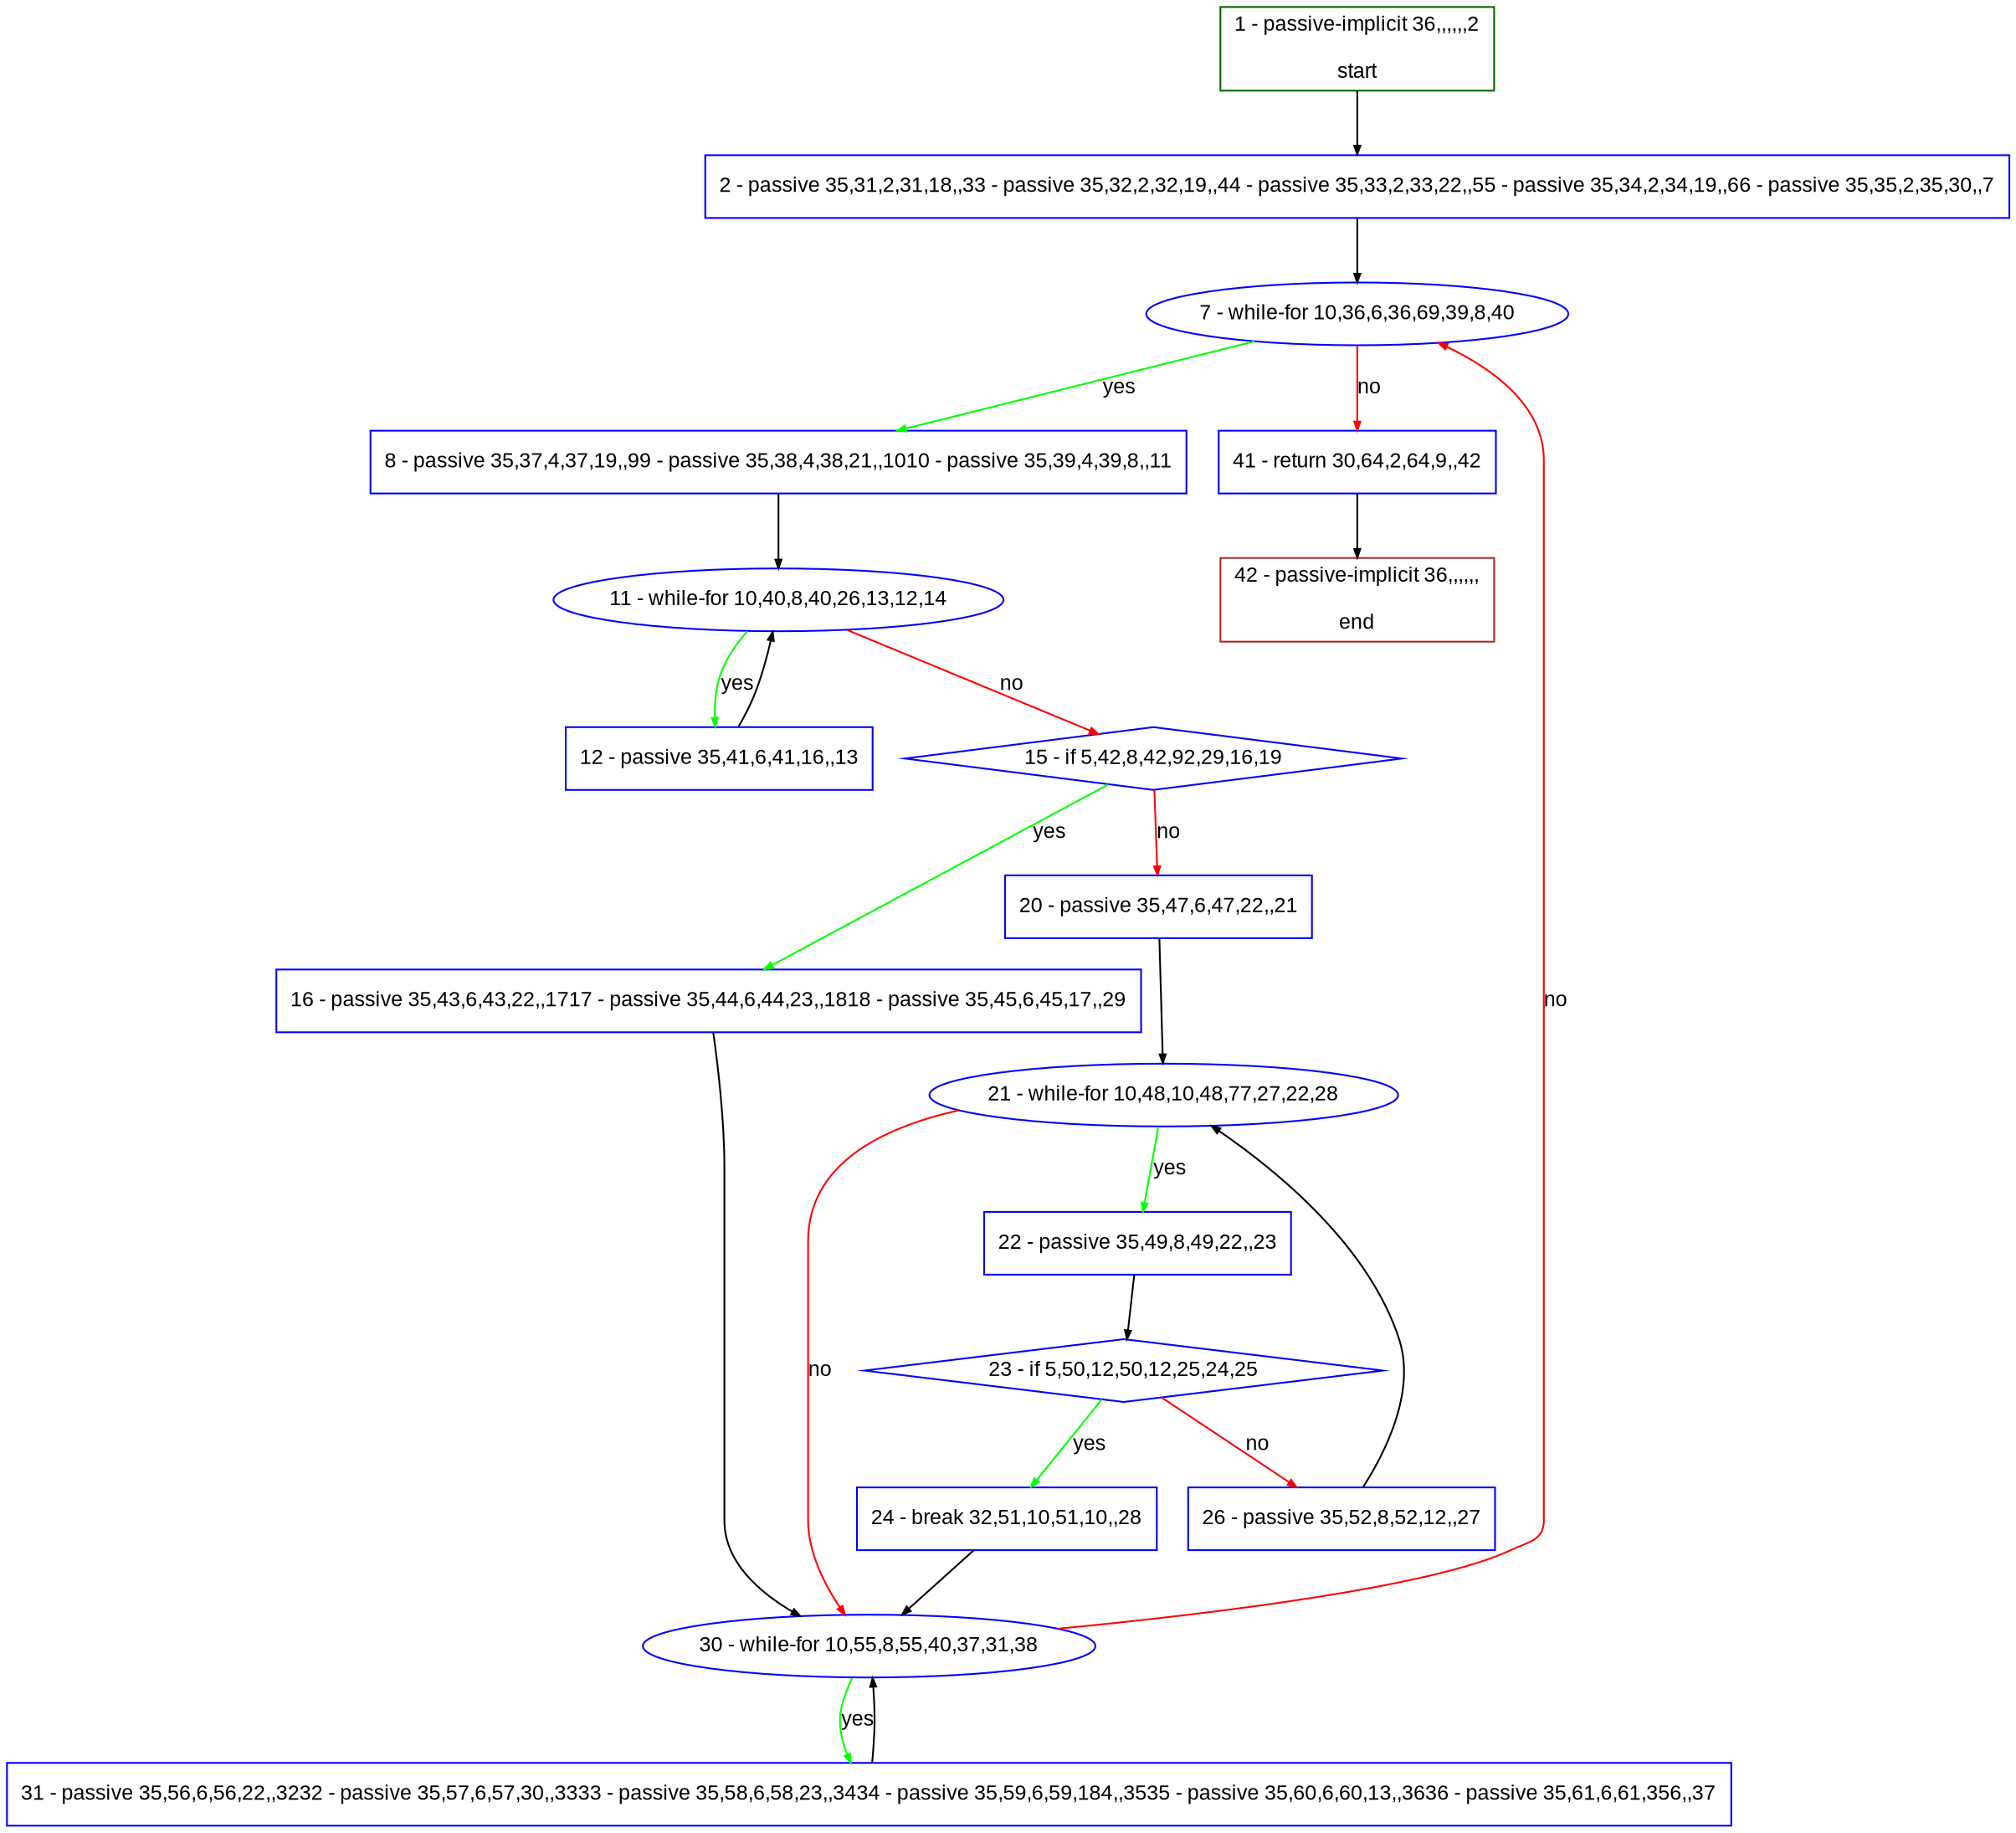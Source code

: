 digraph "" {
  graph [pack="true", label="", fontsize="12", packmode="clust", fontname="Arial", fillcolor="#FFFFCC", bgcolor="white", style="rounded,filled", compound="true"];
  node [node_initialized="no", label="", color="grey", fontsize="12", fillcolor="white", fontname="Arial", style="filled", shape="rectangle", compound="true", fixedsize="false"];
  edge [fontcolor="black", arrowhead="normal", arrowtail="none", arrowsize="0.5", ltail="", label="", color="black", fontsize="12", lhead="", fontname="Arial", dir="forward", compound="true"];
  __N1 [label="2 - passive 35,31,2,31,18,,33 - passive 35,32,2,32,19,,44 - passive 35,33,2,33,22,,55 - passive 35,34,2,34,19,,66 - passive 35,35,2,35,30,,7", color="#0000ff", fillcolor="#ffffff", style="filled", shape="box"];
  __N2 [label="1 - passive-implicit 36,,,,,,2\n\nstart", color="#006400", fillcolor="#ffffff", style="filled", shape="box"];
  __N3 [label="7 - while-for 10,36,6,36,69,39,8,40", color="#0000ff", fillcolor="#ffffff", style="filled", shape="oval"];
  __N4 [label="8 - passive 35,37,4,37,19,,99 - passive 35,38,4,38,21,,1010 - passive 35,39,4,39,8,,11", color="#0000ff", fillcolor="#ffffff", style="filled", shape="box"];
  __N5 [label="41 - return 30,64,2,64,9,,42", color="#0000ff", fillcolor="#ffffff", style="filled", shape="box"];
  __N6 [label="11 - while-for 10,40,8,40,26,13,12,14", color="#0000ff", fillcolor="#ffffff", style="filled", shape="oval"];
  __N7 [label="12 - passive 35,41,6,41,16,,13", color="#0000ff", fillcolor="#ffffff", style="filled", shape="box"];
  __N8 [label="15 - if 5,42,8,42,92,29,16,19", color="#0000ff", fillcolor="#ffffff", style="filled", shape="diamond"];
  __N9 [label="16 - passive 35,43,6,43,22,,1717 - passive 35,44,6,44,23,,1818 - passive 35,45,6,45,17,,29", color="#0000ff", fillcolor="#ffffff", style="filled", shape="box"];
  __N10 [label="20 - passive 35,47,6,47,22,,21", color="#0000ff", fillcolor="#ffffff", style="filled", shape="box"];
  __N11 [label="30 - while-for 10,55,8,55,40,37,31,38", color="#0000ff", fillcolor="#ffffff", style="filled", shape="oval"];
  __N12 [label="21 - while-for 10,48,10,48,77,27,22,28", color="#0000ff", fillcolor="#ffffff", style="filled", shape="oval"];
  __N13 [label="22 - passive 35,49,8,49,22,,23", color="#0000ff", fillcolor="#ffffff", style="filled", shape="box"];
  __N14 [label="23 - if 5,50,12,50,12,25,24,25", color="#0000ff", fillcolor="#ffffff", style="filled", shape="diamond"];
  __N15 [label="24 - break 32,51,10,51,10,,28", color="#0000ff", fillcolor="#ffffff", style="filled", shape="box"];
  __N16 [label="26 - passive 35,52,8,52,12,,27", color="#0000ff", fillcolor="#ffffff", style="filled", shape="box"];
  __N17 [label="31 - passive 35,56,6,56,22,,3232 - passive 35,57,6,57,30,,3333 - passive 35,58,6,58,23,,3434 - passive 35,59,6,59,184,,3535 - passive 35,60,6,60,13,,3636 - passive 35,61,6,61,356,,37", color="#0000ff", fillcolor="#ffffff", style="filled", shape="box"];
  __N18 [label="42 - passive-implicit 36,,,,,,\n\nend", color="#a52a2a", fillcolor="#ffffff", style="filled", shape="box"];
  __N2 -> __N1 [arrowhead="normal", arrowtail="none", color="#000000", label="", dir="forward"];
  __N1 -> __N3 [arrowhead="normal", arrowtail="none", color="#000000", label="", dir="forward"];
  __N3 -> __N4 [arrowhead="normal", arrowtail="none", color="#00ff00", label="yes", dir="forward"];
  __N3 -> __N5 [arrowhead="normal", arrowtail="none", color="#ff0000", label="no", dir="forward"];
  __N4 -> __N6 [arrowhead="normal", arrowtail="none", color="#000000", label="", dir="forward"];
  __N6 -> __N7 [arrowhead="normal", arrowtail="none", color="#00ff00", label="yes", dir="forward"];
  __N7 -> __N6 [arrowhead="normal", arrowtail="none", color="#000000", label="", dir="forward"];
  __N6 -> __N8 [arrowhead="normal", arrowtail="none", color="#ff0000", label="no", dir="forward"];
  __N8 -> __N9 [arrowhead="normal", arrowtail="none", color="#00ff00", label="yes", dir="forward"];
  __N8 -> __N10 [arrowhead="normal", arrowtail="none", color="#ff0000", label="no", dir="forward"];
  __N9 -> __N11 [arrowhead="normal", arrowtail="none", color="#000000", label="", dir="forward"];
  __N10 -> __N12 [arrowhead="normal", arrowtail="none", color="#000000", label="", dir="forward"];
  __N12 -> __N13 [arrowhead="normal", arrowtail="none", color="#00ff00", label="yes", dir="forward"];
  __N12 -> __N11 [arrowhead="normal", arrowtail="none", color="#ff0000", label="no", dir="forward"];
  __N13 -> __N14 [arrowhead="normal", arrowtail="none", color="#000000", label="", dir="forward"];
  __N14 -> __N15 [arrowhead="normal", arrowtail="none", color="#00ff00", label="yes", dir="forward"];
  __N14 -> __N16 [arrowhead="normal", arrowtail="none", color="#ff0000", label="no", dir="forward"];
  __N15 -> __N11 [arrowhead="normal", arrowtail="none", color="#000000", label="", dir="forward"];
  __N16 -> __N12 [arrowhead="normal", arrowtail="none", color="#000000", label="", dir="forward"];
  __N11 -> __N3 [arrowhead="normal", arrowtail="none", color="#ff0000", label="no", dir="forward"];
  __N11 -> __N17 [arrowhead="normal", arrowtail="none", color="#00ff00", label="yes", dir="forward"];
  __N17 -> __N11 [arrowhead="normal", arrowtail="none", color="#000000", label="", dir="forward"];
  __N5 -> __N18 [arrowhead="normal", arrowtail="none", color="#000000", label="", dir="forward"];
}
